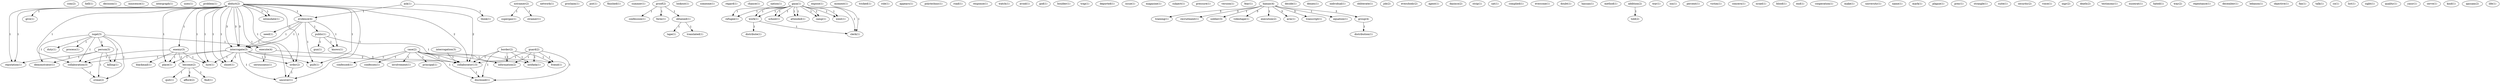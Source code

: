 digraph G {
  com [ label="com(2)" ];
  hell [ label="hell(1)" ];
  decision [ label="decision(1)" ];
  innocence [ label="innocence(1)" ];
  intergraph [ label="intergraph(1)" ];
  uses [ label="uses(1)" ];
  problem [ label="problem(1)" ];
  isqat [ label="isqat(3)" ];
  person [ label="person(3)" ];
  killing [ label="killing(1)" ];
  process [ label="process(1)" ];
  demonstrator [ label="demonstrator(1)" ];
  collaboration [ label="collaboration(3)" ];
  execute [ label="execute(4)" ];
  crime [ label="crime(2)" ];
  duty [ label="duty(1)" ];
  nstramer [ label="nstramer(2)" ];
  supergas [ label="supergas(1)" ];
  stramer [ label="stramer(1)" ];
  network [ label="network(1)" ];
  proclaim [ label="proclaim(1)" ];
  put [ label="put(1)" ];
  finished [ label="finished(1)" ];
  summer [ label="summer(1)" ];
  proof [ label="proof(2)" ];
  confession [ label="confession(1)" ];
  form [ label="form(1)" ];
  obtained [ label="obtained(1)" ];
  lookout [ label="lookout(1)" ];
  someone [ label="someone(1)" ];
  regard [ label="regard(1)" ];
  chance [ label="chance(1)" ];
  reputation [ label="reputation(1)" ];
  nation [ label="nation(1)" ];
  gaza [ label="gaza(2)" ];
  refugee [ label="refugee(1)" ];
  work [ label="work(1)" ];
  school [ label="school(1)" ];
  attended [ label="attended(1)" ];
  camp [ label="camp(1)" ];
  went [ label="went(1)" ];
  clerk [ label="clerk(1)" ];
  expose [ label="expose(1)" ];
  moment [ label="moment(1)" ];
  tricked [ label="tricked(1)" ];
  role [ label="role(1)" ];
  appears [ label="appears(1)" ];
  case [ label="case(2)" ];
  confessed [ label="confessed(1)" ];
  confesses [ label="confesses(1)" ];
  involvement [ label="involvement(1)" ];
  principal [ label="principal(1)" ];
  friend [ label="friend(1)" ];
  information [ label="information(2)" ];
  intifada [ label="intifada(1)" ];
  collaborator [ label="collaborator(13)" ];
  disclosed [ label="disclosed(1)" ];
  ask [ label="ask(1)" ];
  evidence [ label="evidence(4)" ];
  think [ label="think(1)" ];
  polytechnic [ label="polytechnic(1)" ];
  road [ label="road(1)" ];
  gaza [ label="gaza(1)" ];
  response [ label="response(1)" ];
  watch [ label="watch(1)" ];
  avoid [ label="avoid(1)" ];
  god [ label="god(1)" ];
  boulder [ label="boulder(1)" ];
  distribute [ label="distribute(1)" ];
  trap [ label="trap(1)" ];
  deported [ label="deported(1)" ];
  issue [ label="issue(1)" ];
  magazine [ label="magazine(1)" ];
  abduct [ label="abduct(2)" ];
  enemy [ label="enemy(3)" ];
  give [ label="give(1)" ];
  interrogate [ label="interrogate(1)" ];
  place [ label="place(1)" ];
  guilt [ label="guilt(1)" ];
  lure [ label="lure(1)" ];
  shoot [ label="shoot(1)" ];
  order [ label="order(2)" ];
  uncover [ label="uncover(1)" ];
  intimidate [ label="intimidate(1)" ];
  interrogate [ label="interrogate(3)" ];
  subject [ label="subject(1)" ];
  become [ label="become(2)" ];
  blackmail [ label="blackmail(1)" ];
  pressure [ label="pressure(1)" ];
  version [ label="version(1)" ];
  fear [ label="fear(1)" ];
  afford [ label="afford(2)" ];
  find [ label="find(1)" ];
  quit [ label="quit(1)" ];
  hamas [ label="hamas(4)" ];
  training [ label="training(1)" ];
  recruitment [ label="recruitment(1)" ];
  soldier [ label="soldier(3)" ];
  videotape [ label="videotape(1)" ];
  execution [ label="execution(2)" ];
  arm [ label="arm(1)" ];
  transcript [ label="transcript(1)" ];
  equation [ label="equation(1)" ];
  group [ label="group(4)" ];
  decide [ label="decide(1)" ];
  denies [ label="denies(1)" ];
  individual [ label="individual(1)" ];
  obliterate [ label="obliterate(1)" ];
  job [ label="job(2)" ];
  everybody [ label="everybody(2)" ];
  agent [ label="agent(1)" ];
  dazixco [ label="dazixco(2)" ];
  strip [ label="strip(1)" ];
  sat [ label="sat(1)" ];
  complied [ label="complied(1)" ];
  everyone [ label="everyone(1)" ];
  doubt [ label="doubt(1)" ];
  hassan [ label="hassan(1)" ];
  method [ label="method(1)" ];
  addition [ label="addition(2)" ];
  told [ label="told(2)" ];
  need [ label="need(1)" ];
  public [ label="public(1)" ];
  knows [ label="knows(1)" ];
  war [ label="war(1)" ];
  isn [ label="isn(1)" ];
  percent [ label="percent(1)" ];
  victim [ label="victim(1)" ];
  concern [ label="concern(1)" ];
  israel [ label="israel(1)" ];
  blood [ label="blood(1)" ];
  end [ label="end(1)" ];
  cooperation [ label="cooperation(1)" ];
  make [ label="make(1)" ];
  tape [ label="tape(1)" ];
  translated [ label="translated(1)" ];
  university [ label="university(1)" ];
  name [ label="name(1)" ];
  guard [ label="guard(2)" ];
  mark [ label="mark(1)" ];
  plague [ label="plague(1)" ];
  prey [ label="prey(1)" ];
  abduct [ label="abduct(2)" ];
  gun [ label="gun(1)" ];
  strangle [ label="strangle(1)" ];
  border [ label="border(2)" ];
  suite [ label="suite(1)" ];
  interrogation [ label="interrogation(3)" ];
  security [ label="security(2)" ];
  voice [ label="voice(1)" ];
  ingr [ label="ingr(2)" ];
  death [ label="death(2)" ];
  seriousness [ label="seriousness(1)" ];
  testimony [ label="testimony(1)" ];
  nuseirat [ label="nuseirat(1)" ];
  hated [ label="hated(1)" ];
  distribution [ label="distribution(1)" ];
  way [ label="way(2)" ];
  repentance [ label="repentance(1)" ];
  december [ label="december(1)" ];
  lebanon [ label="lebanon(1)" ];
  objective [ label="objective(1)" ];
  fax [ label="fax(1)" ];
  talk [ label="talk(1)" ];
  co [ label="co(1)" ];
  list [ label="list(1)" ];
  sight [ label="sight(1)" ];
  quality [ label="quality(1)" ];
  yasir [ label="yasir(1)" ];
  serve [ label="serve(1)" ];
  kind [ label="kind(1)" ];
  qassam [ label="qassam(2)" ];
  life [ label="life(1)" ];
  isqat -> person [ label="1" ];
  isqat -> killing [ label="1" ];
  isqat -> process [ label="1" ];
  isqat -> demonstrator [ label="1" ];
  isqat -> collaboration [ label="1" ];
  isqat -> execute [ label="1" ];
  isqat -> crime [ label="1" ];
  isqat -> duty [ label="1" ];
  nstramer -> supergas [ label="1" ];
  nstramer -> stramer [ label="1" ];
  proof -> confession [ label="1" ];
  proof -> form [ label="1" ];
  proof -> obtained [ label="1" ];
  person -> killing [ label="1" ];
  person -> demonstrator [ label="1" ];
  person -> reputation [ label="2" ];
  person -> crime [ label="1" ];
  gaza -> refugee [ label="1" ];
  gaza -> work [ label="1" ];
  gaza -> school [ label="1" ];
  gaza -> attended [ label="1" ];
  gaza -> camp [ label="1" ];
  gaza -> went [ label="1" ];
  gaza -> clerk [ label="1" ];
  case -> confessed [ label="1" ];
  case -> confesses [ label="1" ];
  case -> involvement [ label="1" ];
  case -> principal [ label="1" ];
  case -> friend [ label="1" ];
  case -> information [ label="1" ];
  case -> intifada [ label="1" ];
  case -> collaborator [ label="1" ];
  case -> disclosed [ label="1" ];
  ask -> evidence [ label="1" ];
  ask -> think [ label="1" ];
  gaza -> refugee [ label="1" ];
  gaza -> work [ label="1" ];
  gaza -> school [ label="1" ];
  gaza -> attended [ label="1" ];
  gaza -> camp [ label="1" ];
  gaza -> went [ label="1" ];
  gaza -> clerk [ label="1" ];
  work -> distribute [ label="1" ];
  work -> clerk [ label="1" ];
  abduct -> enemy [ label="1" ];
  abduct -> evidence [ label="1" ];
  abduct -> give [ label="1" ];
  abduct -> interrogate [ label="3" ];
  abduct -> place [ label="1" ];
  abduct -> collaboration [ label="1" ];
  abduct -> guilt [ label="1" ];
  abduct -> lure [ label="1" ];
  abduct -> reputation [ label="1" ];
  abduct -> shoot [ label="1" ];
  abduct -> order [ label="1" ];
  abduct -> uncover [ label="1" ];
  abduct -> intimidate [ label="1" ];
  abduct -> collaborator [ label="2" ];
  abduct -> interrogate [ label="3" ];
  enemy -> become [ label="1" ];
  enemy -> blackmail [ label="1" ];
  enemy -> place [ label="1" ];
  enemy -> collaboration [ label="1" ];
  enemy -> lure [ label="1" ];
  become -> afford [ label="1" ];
  become -> find [ label="1" ];
  become -> quit [ label="1" ];
  hamas -> training [ label="3" ];
  hamas -> recruitment [ label="3" ];
  hamas -> soldier [ label="1" ];
  hamas -> videotape [ label="3" ];
  hamas -> execution [ label="1" ];
  hamas -> arm [ label="3" ];
  hamas -> transcript [ label="3" ];
  hamas -> equation [ label="1" ];
  hamas -> group [ label="3" ];
  addition -> told [ label="1" ];
  evidence -> interrogate [ label="1" ];
  evidence -> need [ label="1" ];
  evidence -> guilt [ label="1" ];
  evidence -> public [ label="1" ];
  evidence -> knows [ label="1" ];
  evidence -> interrogate [ label="1" ];
  interrogate -> place [ label="1" ];
  interrogate -> collaboration [ label="1" ];
  interrogate -> guilt [ label="1" ];
  interrogate -> lure [ label="1" ];
  interrogate -> shoot [ label="1" ];
  interrogate -> order [ label="1" ];
  interrogate -> uncover [ label="1" ];
  interrogate -> collaborator [ label="2" ];
  need -> interrogate [ label="1" ];
  obtained -> tape [ label="1" ];
  obtained -> translated [ label="1" ];
  collaboration -> crime [ label="1" ];
  guard -> friend [ label="1" ];
  guard -> information [ label="1" ];
  guard -> intifada [ label="1" ];
  guard -> collaborator [ label="1" ];
  guard -> disclosed [ label="1" ];
  abduct -> lure [ label="1" ];
  abduct -> reputation [ label="1" ];
  abduct -> shoot [ label="1" ];
  abduct -> order [ label="1" ];
  abduct -> uncover [ label="1" ];
  abduct -> intimidate [ label="1" ];
  abduct -> collaborator [ label="2" ];
  abduct -> interrogate [ label="3" ];
  public -> knows [ label="1" ];
  public -> gun [ label="1" ];
  public -> collaborator [ label="1" ];
  border -> friend [ label="1" ];
  border -> information [ label="1" ];
  border -> intifada [ label="1" ];
  border -> collaborator [ label="1" ];
  border -> disclosed [ label="1" ];
  interrogation -> collaborator [ label="1" ];
  execute -> seriousness [ label="1" ];
  execute -> collaborator [ label="3" ];
  group -> distribution [ label="1" ];
  order -> uncover [ label="1" ];
  collaborator -> disclosed [ label="1" ];
}
